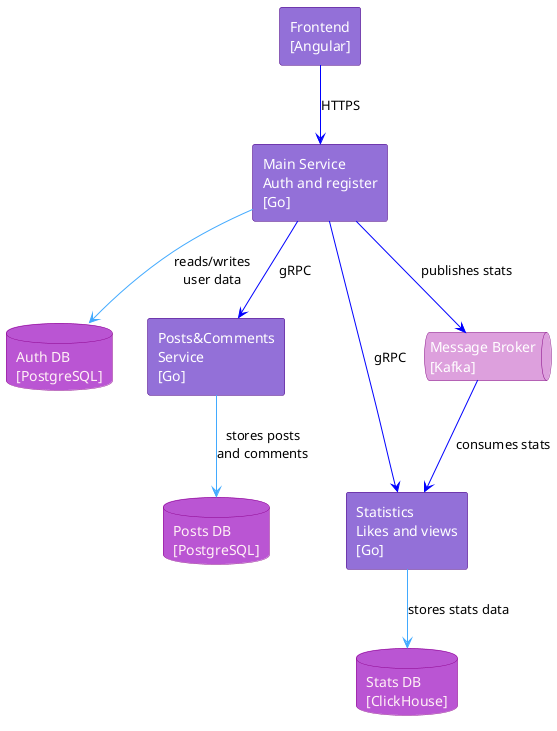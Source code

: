 @startuml containers

skinparam rectangle {
    BackgroundColor MediumPurple
    BorderColor Indigo
    FontColor White
}
skinparam database {
    BackgroundColor MediumOrchid
    BorderColor DarkMagenta
    FontColor LavenderBlush
}
skinparam queue {
    BackgroundColor Plum
    BorderColor Purple
    FontColor White
}

rectangle "Frontend\n[Angular]" as Frontend
rectangle "Main Service\nAuth and register\n[Go]" as MainService
database "Auth DB\n[PostgreSQL]" as AuthDB
rectangle "Posts&Comments\nService\n[Go]" as PostsService
database "Posts DB\n[PostgreSQL]" as PostsDB
rectangle "Statistics\nLikes and views\n[Go]" as StatsService
database "Stats DB\n[ClickHouse]" as StatsDB 
queue "Message Broker\n[Kafka]" as Kafka

Frontend -[#0000ff]-> MainService : "HTTPS"
MainService -[#0000ff]-> StatsService : "gRPC"
MainService -[#0000ff]-> PostsService : "gRPC"
MainService -[#42aaff]-> AuthDB : "reads/writes\nuser data"
PostsService -[#42aaff]-> PostsDB : "stores posts\nand comments"
StatsService -[#42aaff]-> StatsDB : "stores stats data"
MainService -[#0000ff]-> Kafka : "publishes stats"
Kafka -[#0000ff]-> StatsService : "consumes stats"

@enduml